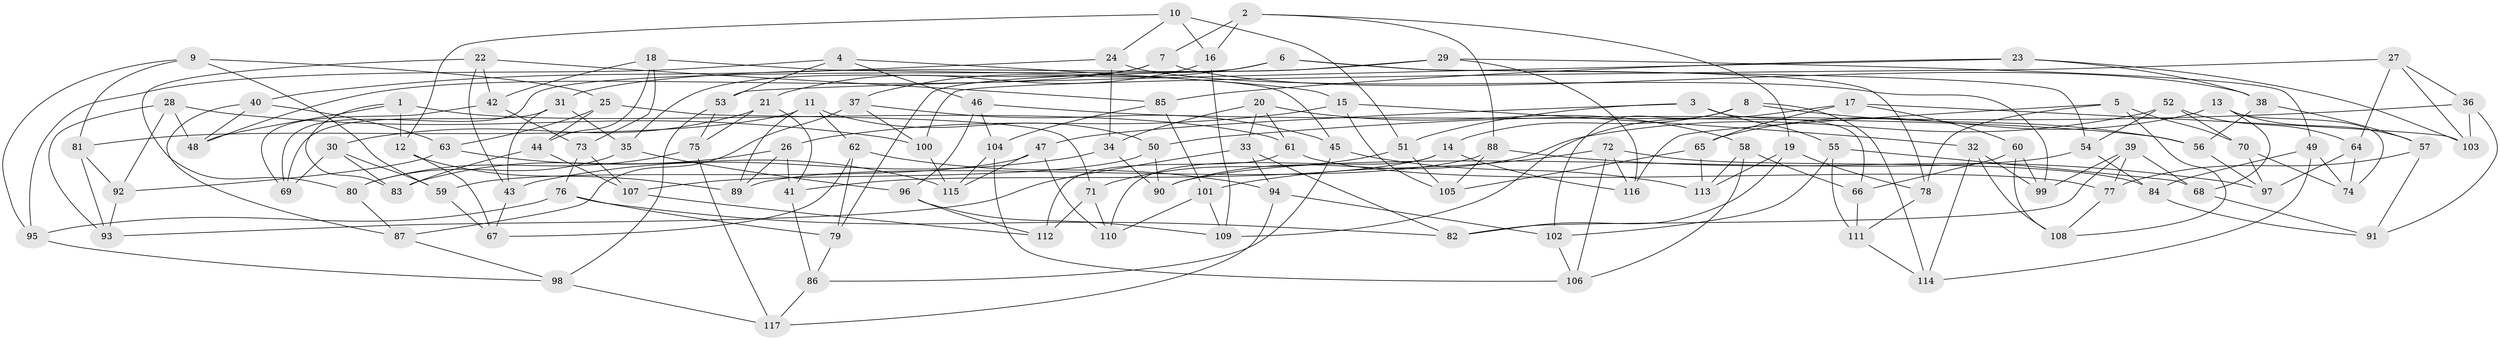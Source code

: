 // coarse degree distribution, {6: 0.4864864864864865, 4: 0.40540540540540543, 5: 0.0945945945945946, 3: 0.013513513513513514}
// Generated by graph-tools (version 1.1) at 2025/42/03/06/25 10:42:18]
// undirected, 117 vertices, 234 edges
graph export_dot {
graph [start="1"]
  node [color=gray90,style=filled];
  1;
  2;
  3;
  4;
  5;
  6;
  7;
  8;
  9;
  10;
  11;
  12;
  13;
  14;
  15;
  16;
  17;
  18;
  19;
  20;
  21;
  22;
  23;
  24;
  25;
  26;
  27;
  28;
  29;
  30;
  31;
  32;
  33;
  34;
  35;
  36;
  37;
  38;
  39;
  40;
  41;
  42;
  43;
  44;
  45;
  46;
  47;
  48;
  49;
  50;
  51;
  52;
  53;
  54;
  55;
  56;
  57;
  58;
  59;
  60;
  61;
  62;
  63;
  64;
  65;
  66;
  67;
  68;
  69;
  70;
  71;
  72;
  73;
  74;
  75;
  76;
  77;
  78;
  79;
  80;
  81;
  82;
  83;
  84;
  85;
  86;
  87;
  88;
  89;
  90;
  91;
  92;
  93;
  94;
  95;
  96;
  97;
  98;
  99;
  100;
  101;
  102;
  103;
  104;
  105;
  106;
  107;
  108;
  109;
  110;
  111;
  112;
  113;
  114;
  115;
  116;
  117;
  1 -- 83;
  1 -- 61;
  1 -- 48;
  1 -- 12;
  2 -- 16;
  2 -- 19;
  2 -- 7;
  2 -- 88;
  3 -- 66;
  3 -- 47;
  3 -- 51;
  3 -- 55;
  4 -- 15;
  4 -- 95;
  4 -- 46;
  4 -- 53;
  5 -- 70;
  5 -- 116;
  5 -- 108;
  5 -- 78;
  6 -- 37;
  6 -- 69;
  6 -- 54;
  6 -- 78;
  7 -- 35;
  7 -- 48;
  7 -- 38;
  8 -- 14;
  8 -- 102;
  8 -- 114;
  8 -- 56;
  9 -- 59;
  9 -- 81;
  9 -- 95;
  9 -- 25;
  10 -- 16;
  10 -- 24;
  10 -- 12;
  10 -- 51;
  11 -- 62;
  11 -- 89;
  11 -- 81;
  11 -- 50;
  12 -- 89;
  12 -- 67;
  13 -- 57;
  13 -- 74;
  13 -- 65;
  13 -- 68;
  14 -- 116;
  14 -- 41;
  14 -- 110;
  15 -- 105;
  15 -- 26;
  15 -- 32;
  16 -- 109;
  16 -- 21;
  17 -- 109;
  17 -- 65;
  17 -- 103;
  17 -- 60;
  18 -- 73;
  18 -- 44;
  18 -- 42;
  18 -- 45;
  19 -- 113;
  19 -- 78;
  19 -- 82;
  20 -- 58;
  20 -- 34;
  20 -- 61;
  20 -- 33;
  21 -- 75;
  21 -- 41;
  21 -- 30;
  22 -- 80;
  22 -- 85;
  22 -- 43;
  22 -- 42;
  23 -- 53;
  23 -- 85;
  23 -- 38;
  23 -- 103;
  24 -- 99;
  24 -- 40;
  24 -- 34;
  25 -- 63;
  25 -- 44;
  25 -- 71;
  26 -- 83;
  26 -- 89;
  26 -- 41;
  27 -- 103;
  27 -- 64;
  27 -- 36;
  27 -- 100;
  28 -- 100;
  28 -- 48;
  28 -- 93;
  28 -- 92;
  29 -- 31;
  29 -- 79;
  29 -- 116;
  29 -- 49;
  30 -- 83;
  30 -- 59;
  30 -- 69;
  31 -- 69;
  31 -- 35;
  31 -- 43;
  32 -- 114;
  32 -- 108;
  32 -- 99;
  33 -- 82;
  33 -- 93;
  33 -- 94;
  34 -- 90;
  34 -- 43;
  35 -- 96;
  35 -- 80;
  36 -- 91;
  36 -- 50;
  36 -- 103;
  37 -- 100;
  37 -- 87;
  37 -- 45;
  38 -- 56;
  38 -- 57;
  39 -- 99;
  39 -- 68;
  39 -- 82;
  39 -- 77;
  40 -- 48;
  40 -- 87;
  40 -- 63;
  41 -- 86;
  42 -- 73;
  42 -- 69;
  43 -- 67;
  44 -- 83;
  44 -- 107;
  45 -- 113;
  45 -- 86;
  46 -- 56;
  46 -- 96;
  46 -- 104;
  47 -- 110;
  47 -- 59;
  47 -- 115;
  49 -- 84;
  49 -- 74;
  49 -- 114;
  50 -- 107;
  50 -- 90;
  51 -- 71;
  51 -- 105;
  52 -- 90;
  52 -- 64;
  52 -- 54;
  52 -- 70;
  53 -- 75;
  53 -- 98;
  54 -- 90;
  54 -- 84;
  55 -- 102;
  55 -- 111;
  55 -- 68;
  56 -- 97;
  57 -- 91;
  57 -- 77;
  58 -- 66;
  58 -- 106;
  58 -- 113;
  59 -- 67;
  60 -- 99;
  60 -- 66;
  60 -- 108;
  61 -- 112;
  61 -- 77;
  62 -- 79;
  62 -- 94;
  62 -- 67;
  63 -- 92;
  63 -- 115;
  64 -- 74;
  64 -- 97;
  65 -- 105;
  65 -- 113;
  66 -- 111;
  68 -- 91;
  70 -- 74;
  70 -- 97;
  71 -- 112;
  71 -- 110;
  72 -- 116;
  72 -- 84;
  72 -- 101;
  72 -- 106;
  73 -- 76;
  73 -- 107;
  75 -- 80;
  75 -- 117;
  76 -- 82;
  76 -- 79;
  76 -- 95;
  77 -- 108;
  78 -- 111;
  79 -- 86;
  80 -- 87;
  81 -- 93;
  81 -- 92;
  84 -- 91;
  85 -- 101;
  85 -- 104;
  86 -- 117;
  87 -- 98;
  88 -- 105;
  88 -- 97;
  88 -- 89;
  92 -- 93;
  94 -- 102;
  94 -- 117;
  95 -- 98;
  96 -- 109;
  96 -- 112;
  98 -- 117;
  100 -- 115;
  101 -- 109;
  101 -- 110;
  102 -- 106;
  104 -- 106;
  104 -- 115;
  107 -- 112;
  111 -- 114;
}
